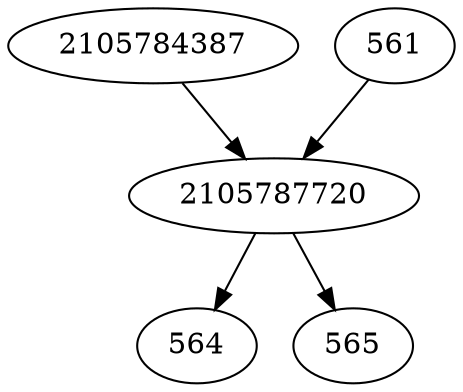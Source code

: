 strict digraph  {
2105784387;
2105787720;
561;
564;
565;
2105784387 -> 2105787720;
2105787720 -> 564;
2105787720 -> 565;
561 -> 2105787720;
}
